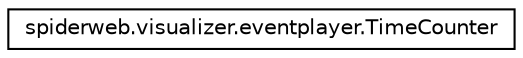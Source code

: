digraph G
{
  edge [fontname="Helvetica",fontsize="10",labelfontname="Helvetica",labelfontsize="10"];
  node [fontname="Helvetica",fontsize="10",shape=record];
  rankdir=LR;
  Node1 [label="spiderweb.visualizer.eventplayer.TimeCounter",height=0.2,width=0.4,color="black", fillcolor="white", style="filled",URL="$classspiderweb_1_1visualizer_1_1eventplayer_1_1_time_counter.html"];
}
